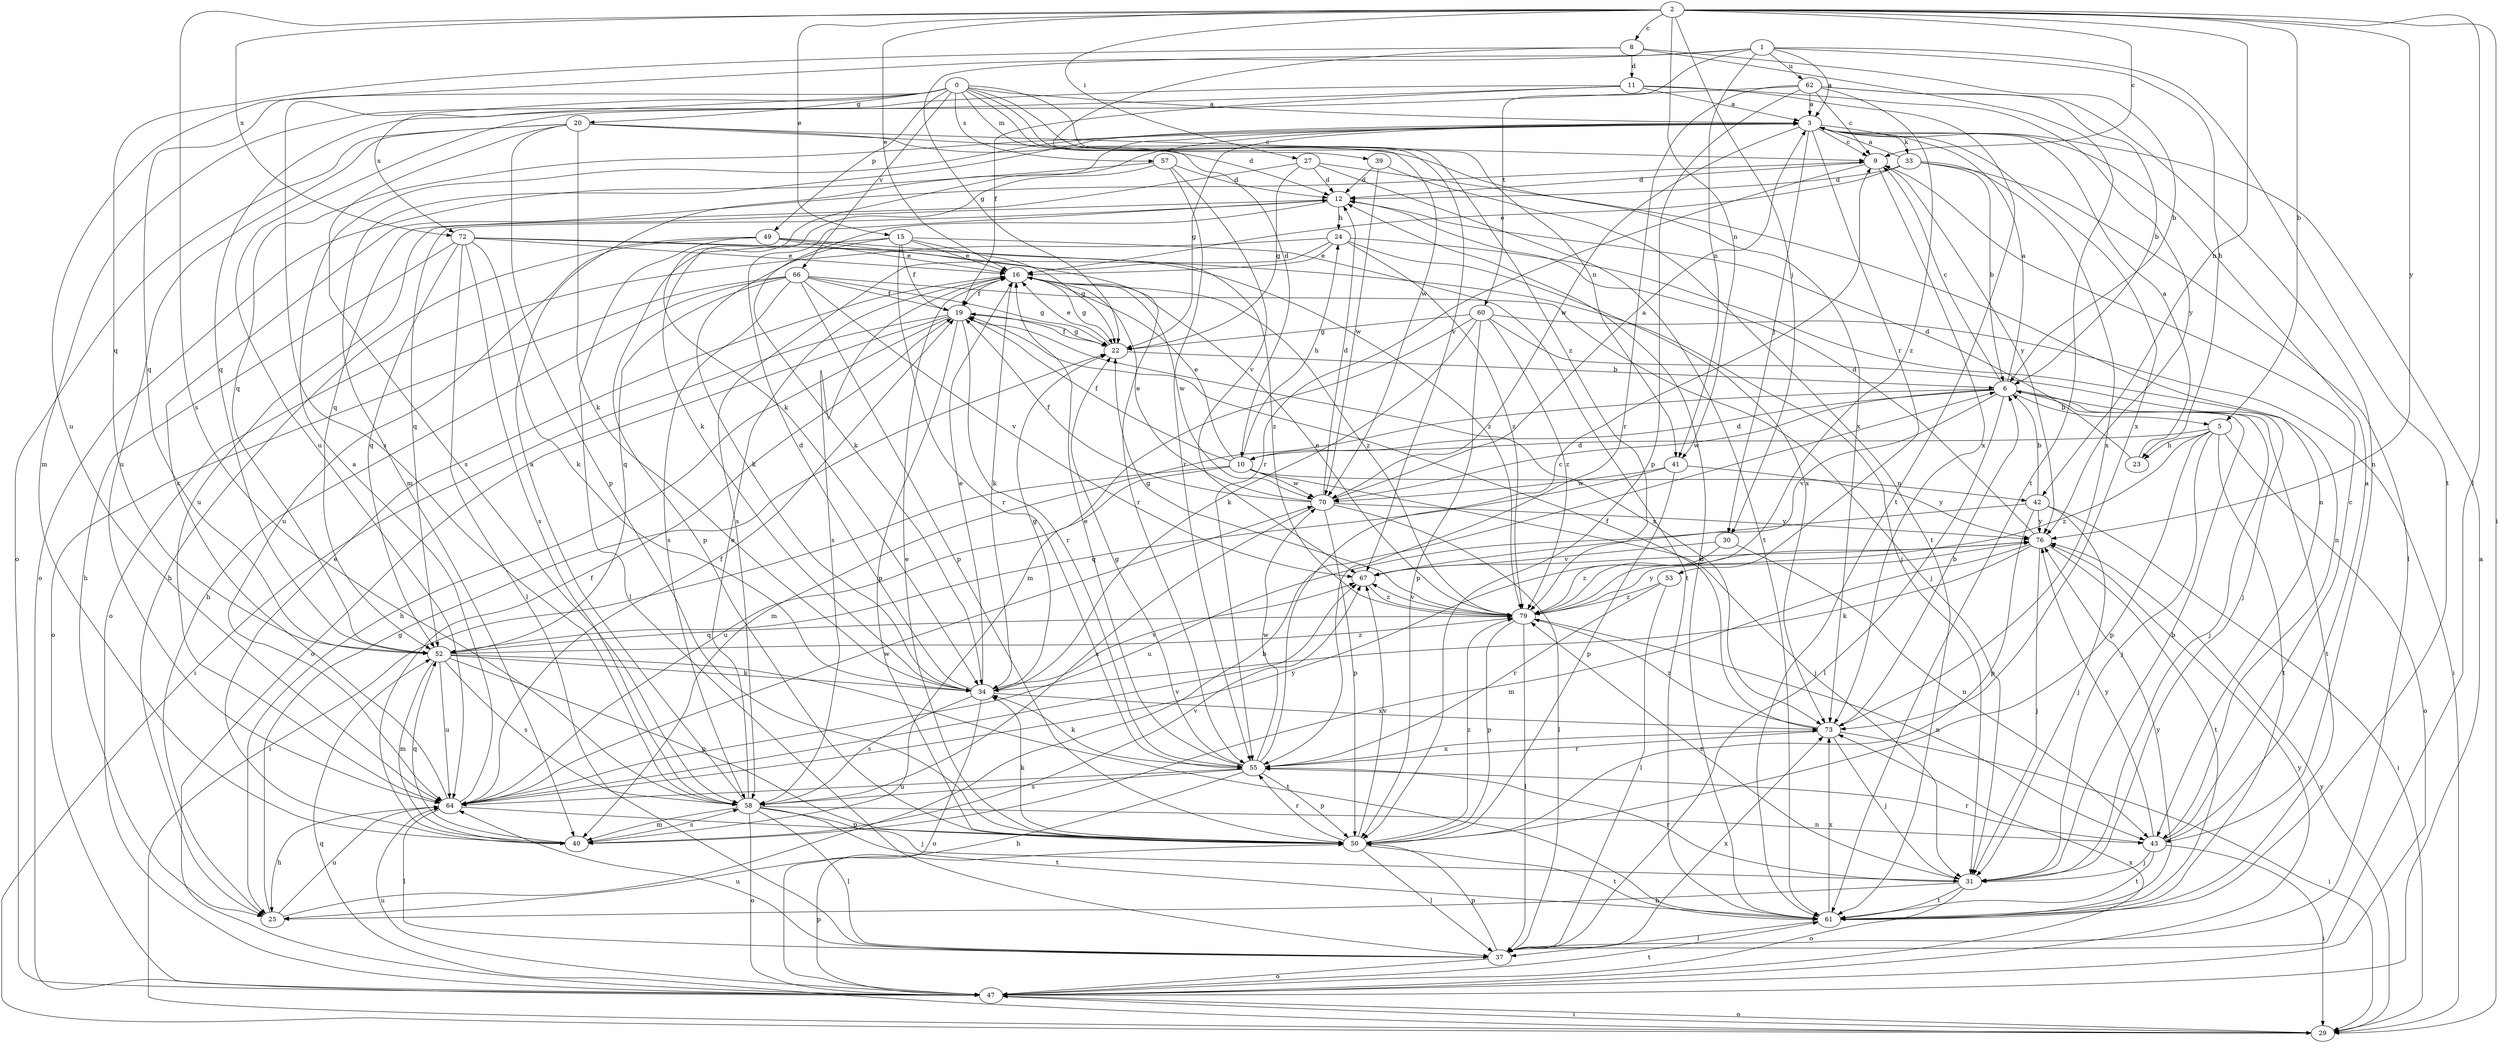 strict digraph  {
0;
1;
2;
3;
5;
6;
8;
9;
10;
11;
12;
15;
16;
19;
20;
22;
23;
24;
25;
27;
29;
30;
31;
33;
34;
37;
39;
40;
41;
42;
43;
47;
49;
50;
52;
53;
55;
57;
58;
60;
61;
62;
64;
66;
67;
70;
72;
73;
76;
79;
0 -> 3  [label=a];
0 -> 20  [label=g];
0 -> 39  [label=m];
0 -> 41  [label=n];
0 -> 49  [label=p];
0 -> 52  [label=q];
0 -> 57  [label=s];
0 -> 58  [label=s];
0 -> 66  [label=v];
0 -> 67  [label=v];
0 -> 70  [label=w];
0 -> 72  [label=x];
0 -> 79  [label=z];
1 -> 3  [label=a];
1 -> 22  [label=g];
1 -> 23  [label=h];
1 -> 41  [label=n];
1 -> 60  [label=t];
1 -> 61  [label=t];
1 -> 62  [label=u];
1 -> 64  [label=u];
2 -> 5  [label=b];
2 -> 8  [label=c];
2 -> 9  [label=c];
2 -> 15  [label=e];
2 -> 16  [label=e];
2 -> 27  [label=i];
2 -> 29  [label=i];
2 -> 30  [label=j];
2 -> 37  [label=l];
2 -> 41  [label=n];
2 -> 42  [label=n];
2 -> 58  [label=s];
2 -> 72  [label=x];
2 -> 76  [label=y];
3 -> 9  [label=c];
3 -> 22  [label=g];
3 -> 30  [label=j];
3 -> 33  [label=k];
3 -> 34  [label=k];
3 -> 40  [label=m];
3 -> 52  [label=q];
3 -> 53  [label=r];
3 -> 70  [label=w];
3 -> 73  [label=x];
5 -> 10  [label=d];
5 -> 23  [label=h];
5 -> 31  [label=j];
5 -> 47  [label=o];
5 -> 50  [label=p];
5 -> 61  [label=t];
5 -> 79  [label=z];
6 -> 3  [label=a];
6 -> 5  [label=b];
6 -> 9  [label=c];
6 -> 10  [label=d];
6 -> 31  [label=j];
6 -> 37  [label=l];
6 -> 40  [label=m];
6 -> 61  [label=t];
6 -> 67  [label=v];
6 -> 70  [label=w];
8 -> 6  [label=b];
8 -> 10  [label=d];
8 -> 11  [label=d];
8 -> 52  [label=q];
8 -> 61  [label=t];
9 -> 12  [label=d];
9 -> 55  [label=r];
9 -> 73  [label=x];
9 -> 76  [label=y];
10 -> 16  [label=e];
10 -> 19  [label=f];
10 -> 24  [label=h];
10 -> 29  [label=i];
10 -> 31  [label=j];
10 -> 42  [label=n];
10 -> 64  [label=u];
10 -> 70  [label=w];
11 -> 3  [label=a];
11 -> 19  [label=f];
11 -> 40  [label=m];
11 -> 52  [label=q];
11 -> 61  [label=t];
11 -> 76  [label=y];
12 -> 24  [label=h];
12 -> 34  [label=k];
12 -> 52  [label=q];
12 -> 64  [label=u];
15 -> 16  [label=e];
15 -> 19  [label=f];
15 -> 22  [label=g];
15 -> 34  [label=k];
15 -> 50  [label=p];
15 -> 55  [label=r];
15 -> 61  [label=t];
16 -> 19  [label=f];
16 -> 22  [label=g];
16 -> 34  [label=k];
16 -> 58  [label=s];
16 -> 70  [label=w];
16 -> 79  [label=z];
19 -> 22  [label=g];
19 -> 25  [label=h];
19 -> 29  [label=i];
19 -> 47  [label=o];
19 -> 50  [label=p];
19 -> 55  [label=r];
19 -> 73  [label=x];
20 -> 9  [label=c];
20 -> 12  [label=d];
20 -> 34  [label=k];
20 -> 47  [label=o];
20 -> 50  [label=p];
20 -> 58  [label=s];
20 -> 64  [label=u];
20 -> 73  [label=x];
22 -> 6  [label=b];
22 -> 16  [label=e];
22 -> 19  [label=f];
23 -> 3  [label=a];
23 -> 12  [label=d];
24 -> 16  [label=e];
24 -> 43  [label=n];
24 -> 47  [label=o];
24 -> 58  [label=s];
24 -> 73  [label=x];
24 -> 79  [label=z];
25 -> 6  [label=b];
25 -> 22  [label=g];
25 -> 64  [label=u];
27 -> 12  [label=d];
27 -> 22  [label=g];
27 -> 43  [label=n];
27 -> 52  [label=q];
27 -> 61  [label=t];
29 -> 47  [label=o];
29 -> 52  [label=q];
29 -> 76  [label=y];
30 -> 43  [label=n];
30 -> 67  [label=v];
30 -> 79  [label=z];
31 -> 6  [label=b];
31 -> 25  [label=h];
31 -> 47  [label=o];
31 -> 55  [label=r];
31 -> 61  [label=t];
31 -> 79  [label=z];
33 -> 3  [label=a];
33 -> 6  [label=b];
33 -> 12  [label=d];
33 -> 16  [label=e];
33 -> 37  [label=l];
33 -> 73  [label=x];
34 -> 12  [label=d];
34 -> 16  [label=e];
34 -> 22  [label=g];
34 -> 47  [label=o];
34 -> 58  [label=s];
34 -> 67  [label=v];
34 -> 73  [label=x];
37 -> 47  [label=o];
37 -> 50  [label=p];
37 -> 64  [label=u];
37 -> 73  [label=x];
39 -> 12  [label=d];
39 -> 61  [label=t];
39 -> 70  [label=w];
40 -> 16  [label=e];
40 -> 19  [label=f];
40 -> 52  [label=q];
40 -> 58  [label=s];
40 -> 67  [label=v];
41 -> 50  [label=p];
41 -> 52  [label=q];
41 -> 70  [label=w];
41 -> 76  [label=y];
42 -> 6  [label=b];
42 -> 29  [label=i];
42 -> 31  [label=j];
42 -> 50  [label=p];
42 -> 64  [label=u];
42 -> 76  [label=y];
43 -> 3  [label=a];
43 -> 9  [label=c];
43 -> 29  [label=i];
43 -> 31  [label=j];
43 -> 55  [label=r];
43 -> 61  [label=t];
43 -> 76  [label=y];
47 -> 3  [label=a];
47 -> 29  [label=i];
47 -> 50  [label=p];
47 -> 61  [label=t];
47 -> 64  [label=u];
47 -> 73  [label=x];
47 -> 76  [label=y];
49 -> 16  [label=e];
49 -> 25  [label=h];
49 -> 37  [label=l];
49 -> 55  [label=r];
49 -> 64  [label=u];
49 -> 79  [label=z];
50 -> 16  [label=e];
50 -> 34  [label=k];
50 -> 37  [label=l];
50 -> 55  [label=r];
50 -> 61  [label=t];
50 -> 67  [label=v];
50 -> 79  [label=z];
52 -> 34  [label=k];
52 -> 40  [label=m];
52 -> 50  [label=p];
52 -> 58  [label=s];
52 -> 61  [label=t];
52 -> 64  [label=u];
52 -> 79  [label=z];
53 -> 37  [label=l];
53 -> 55  [label=r];
53 -> 79  [label=z];
55 -> 9  [label=c];
55 -> 16  [label=e];
55 -> 22  [label=g];
55 -> 25  [label=h];
55 -> 34  [label=k];
55 -> 50  [label=p];
55 -> 58  [label=s];
55 -> 64  [label=u];
55 -> 70  [label=w];
55 -> 73  [label=x];
57 -> 12  [label=d];
57 -> 34  [label=k];
57 -> 47  [label=o];
57 -> 55  [label=r];
57 -> 67  [label=v];
58 -> 3  [label=a];
58 -> 16  [label=e];
58 -> 31  [label=j];
58 -> 37  [label=l];
58 -> 40  [label=m];
58 -> 43  [label=n];
58 -> 47  [label=o];
58 -> 61  [label=t];
60 -> 22  [label=g];
60 -> 29  [label=i];
60 -> 31  [label=j];
60 -> 34  [label=k];
60 -> 40  [label=m];
60 -> 50  [label=p];
60 -> 79  [label=z];
61 -> 12  [label=d];
61 -> 37  [label=l];
61 -> 73  [label=x];
61 -> 76  [label=y];
62 -> 3  [label=a];
62 -> 6  [label=b];
62 -> 9  [label=c];
62 -> 43  [label=n];
62 -> 50  [label=p];
62 -> 55  [label=r];
62 -> 64  [label=u];
62 -> 79  [label=z];
64 -> 3  [label=a];
64 -> 9  [label=c];
64 -> 19  [label=f];
64 -> 25  [label=h];
64 -> 37  [label=l];
64 -> 50  [label=p];
64 -> 67  [label=v];
64 -> 70  [label=w];
64 -> 76  [label=y];
66 -> 19  [label=f];
66 -> 22  [label=g];
66 -> 25  [label=h];
66 -> 31  [label=j];
66 -> 47  [label=o];
66 -> 50  [label=p];
66 -> 52  [label=q];
66 -> 58  [label=s];
66 -> 67  [label=v];
67 -> 79  [label=z];
70 -> 3  [label=a];
70 -> 12  [label=d];
70 -> 16  [label=e];
70 -> 19  [label=f];
70 -> 37  [label=l];
70 -> 50  [label=p];
70 -> 58  [label=s];
70 -> 76  [label=y];
72 -> 16  [label=e];
72 -> 25  [label=h];
72 -> 31  [label=j];
72 -> 34  [label=k];
72 -> 37  [label=l];
72 -> 52  [label=q];
72 -> 58  [label=s];
72 -> 79  [label=z];
73 -> 6  [label=b];
73 -> 19  [label=f];
73 -> 29  [label=i];
73 -> 31  [label=j];
73 -> 55  [label=r];
73 -> 79  [label=z];
76 -> 12  [label=d];
76 -> 31  [label=j];
76 -> 34  [label=k];
76 -> 40  [label=m];
76 -> 61  [label=t];
76 -> 67  [label=v];
79 -> 16  [label=e];
79 -> 22  [label=g];
79 -> 37  [label=l];
79 -> 43  [label=n];
79 -> 50  [label=p];
79 -> 52  [label=q];
79 -> 67  [label=v];
79 -> 76  [label=y];
}
